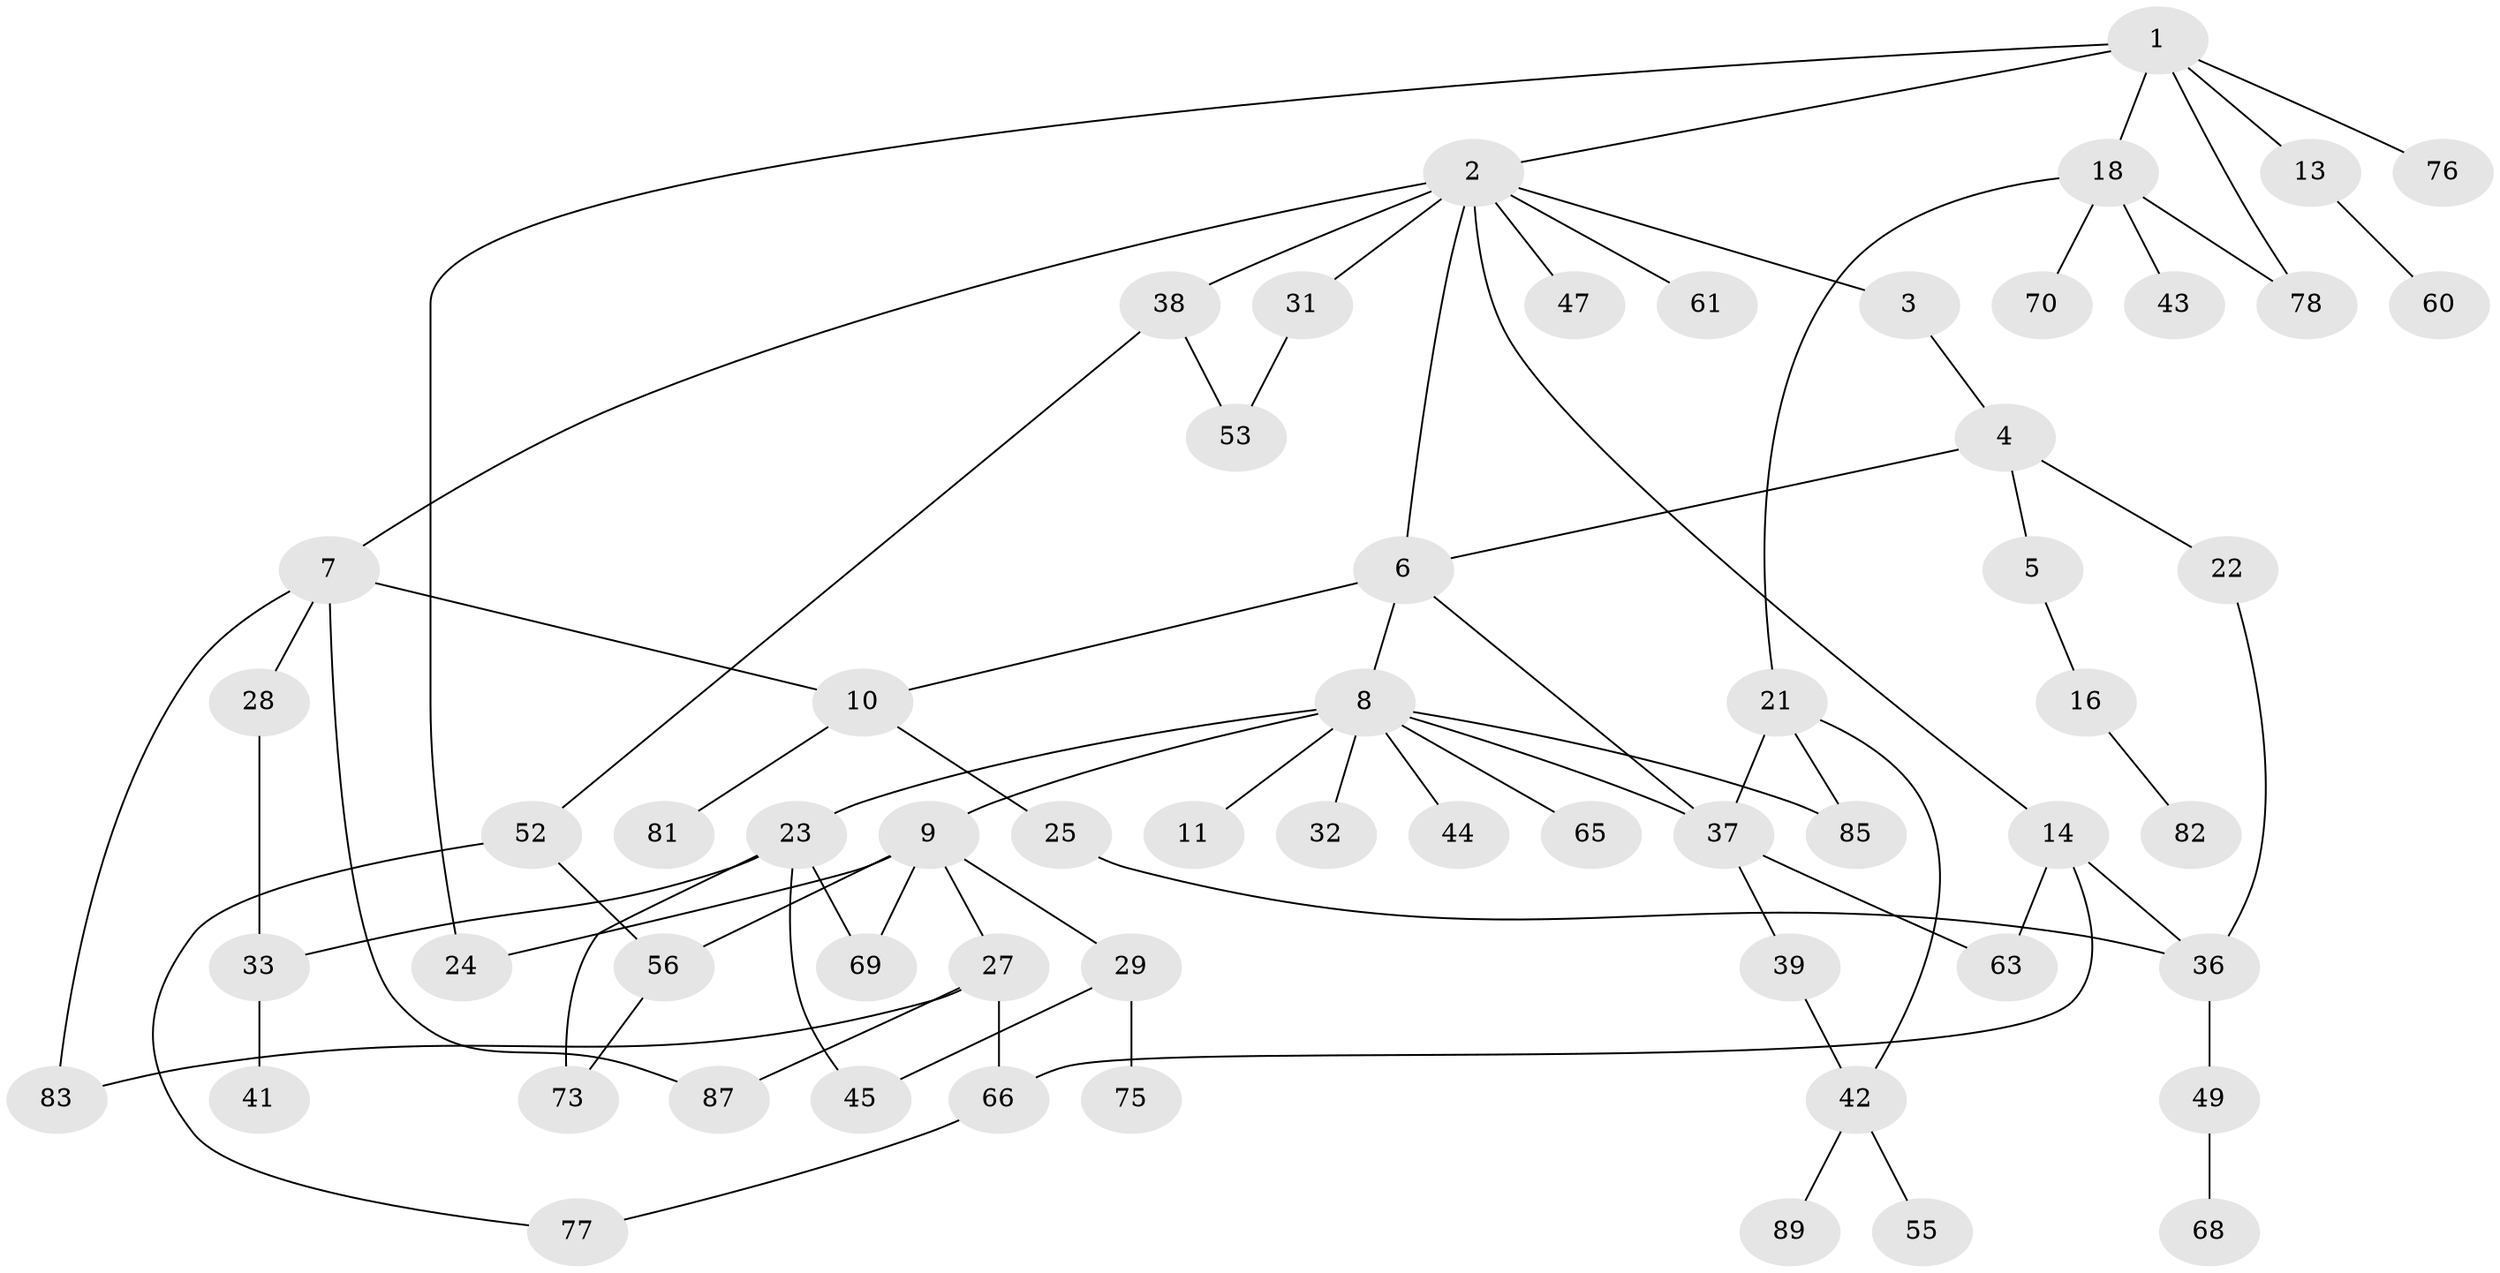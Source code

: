 // Generated by graph-tools (version 1.1) at 2025/51/02/27/25 19:51:38]
// undirected, 60 vertices, 80 edges
graph export_dot {
graph [start="1"]
  node [color=gray90,style=filled];
  1 [super="+91"];
  2 [super="+19"];
  3;
  4 [super="+72"];
  5 [super="+12"];
  6 [super="+15"];
  7 [super="+62"];
  8 [super="+57"];
  9 [super="+40"];
  10 [super="+17"];
  11 [super="+67"];
  13;
  14 [super="+46"];
  16 [super="+35"];
  18 [super="+20"];
  21 [super="+86"];
  22 [super="+80"];
  23 [super="+26"];
  24;
  25;
  27 [super="+79"];
  28;
  29 [super="+30"];
  31 [super="+58"];
  32 [super="+34"];
  33 [super="+84"];
  36 [super="+48"];
  37 [super="+74"];
  38 [super="+50"];
  39 [super="+59"];
  41;
  42 [super="+64"];
  43;
  44;
  45;
  47;
  49 [super="+51"];
  52 [super="+90"];
  53 [super="+54"];
  55;
  56;
  60 [super="+71"];
  61;
  63;
  65;
  66;
  68;
  69 [super="+88"];
  70;
  73;
  75;
  76;
  77;
  78;
  81;
  82;
  83;
  85;
  87;
  89;
  1 -- 2;
  1 -- 13;
  1 -- 18;
  1 -- 24;
  1 -- 76;
  1 -- 78;
  2 -- 3;
  2 -- 6;
  2 -- 7;
  2 -- 14;
  2 -- 31;
  2 -- 38;
  2 -- 47;
  2 -- 61;
  3 -- 4;
  4 -- 5;
  4 -- 22;
  4 -- 6;
  5 -- 16;
  6 -- 8;
  6 -- 37;
  6 -- 10;
  7 -- 10;
  7 -- 28;
  7 -- 83;
  7 -- 87;
  8 -- 9;
  8 -- 11;
  8 -- 23 [weight=2];
  8 -- 32;
  8 -- 37;
  8 -- 44;
  8 -- 65;
  8 -- 85;
  9 -- 27;
  9 -- 29;
  9 -- 56;
  9 -- 24;
  9 -- 69;
  10 -- 25;
  10 -- 81;
  13 -- 60;
  14 -- 63;
  14 -- 66;
  14 -- 36;
  16 -- 82;
  18 -- 43;
  18 -- 70;
  18 -- 21;
  18 -- 78;
  21 -- 42;
  21 -- 37;
  21 -- 85;
  22 -- 36;
  23 -- 45;
  23 -- 69;
  23 -- 33;
  23 -- 73;
  25 -- 36;
  27 -- 87;
  27 -- 83;
  27 -- 66;
  28 -- 33;
  29 -- 75;
  29 -- 45;
  31 -- 53;
  33 -- 41;
  36 -- 49;
  37 -- 39;
  37 -- 63;
  38 -- 52;
  38 -- 53;
  39 -- 42;
  42 -- 55;
  42 -- 89;
  49 -- 68;
  52 -- 77;
  52 -- 56;
  56 -- 73;
  66 -- 77;
}
